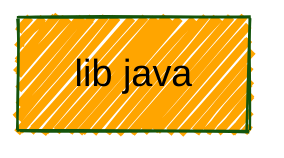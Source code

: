 ---
config:
  layout: elk
  look: handDrawn
  theme: forest
  elk:
    mergeEdges: true
    forceNodeModelOrder: true
    nodePlacementStrategy: LINEAR_SEGMENTS
    cycleBreakingStrategy: INTERACTIVE
    considerModelOrder: PREFER_EDGES
  themeVariables:
    background: #FFF
    fontFamily: arial
    lineColor: #55FF55
    primaryBorderColor: #FF5555
    primaryColor: #ABC123
    darkMode: true
    fontSize: 20px
    defaultLinkColor: #5555FF
---
graph TD
  lib_java["lib java"]
  style lib_java fill:orange,fillcolor:orange